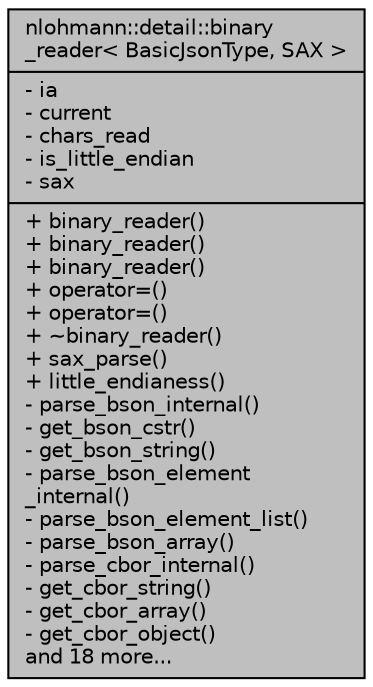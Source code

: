 digraph "nlohmann::detail::binary_reader&lt; BasicJsonType, SAX &gt;"
{
 // INTERACTIVE_SVG=YES
 // LATEX_PDF_SIZE
  edge [fontname="Helvetica",fontsize="10",labelfontname="Helvetica",labelfontsize="10"];
  node [fontname="Helvetica",fontsize="10",shape=record];
  Node1 [label="{nlohmann::detail::binary\l_reader\< BasicJsonType, SAX \>\n|- ia\l- current\l- chars_read\l- is_little_endian\l- sax\l|+ binary_reader()\l+ binary_reader()\l+ binary_reader()\l+ operator=()\l+ operator=()\l+ ~binary_reader()\l+ sax_parse()\l+ little_endianess()\l- parse_bson_internal()\l- get_bson_cstr()\l- get_bson_string()\l- parse_bson_element\l_internal()\l- parse_bson_element_list()\l- parse_bson_array()\l- parse_cbor_internal()\l- get_cbor_string()\l- get_cbor_array()\l- get_cbor_object()\land 18 more...\l}",height=0.2,width=0.4,color="black", fillcolor="grey75", style="filled", fontcolor="black",tooltip="deserialization of CBOR, MessagePack, and UBJSON values"];
}
